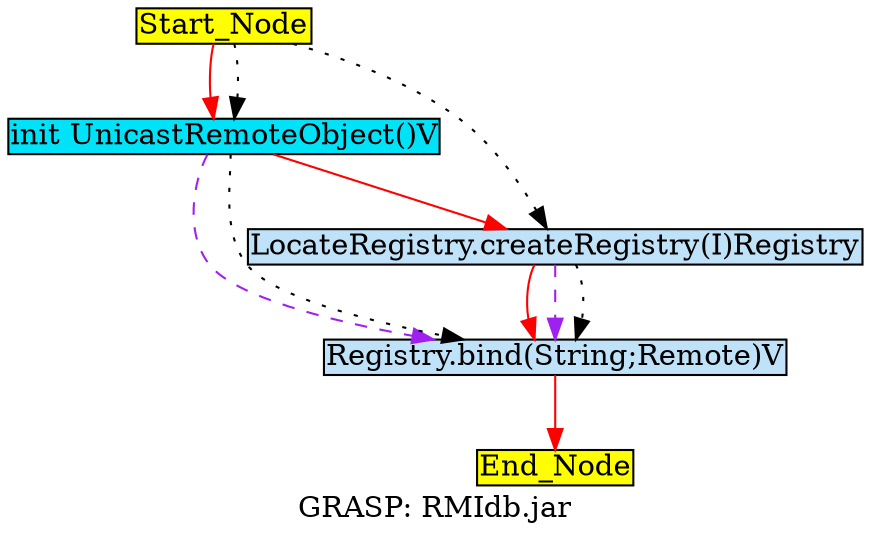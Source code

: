 digraph G {
	graph[label="GRASP: RMIdb.jar"];	node[style=filled,fillcolor ="white",shape=box,margin=0.02,width=0,height=0];
	"Start_Node"[fillcolor ="yellow",style="filled" ];
	"Registry.bind(String;Remote)V"[fillcolor ="#c0e2f8",style="filled" ];
	"init UnicastRemoteObject()V"[fillcolor ="#00e2f8",style="filled" ];
	"LocateRegistry.createRegistry(I)Registry"[fillcolor ="#c0e2f8",style="filled" ];
	"End_Node"[fillcolor ="yellow",style="filled" ];
	"Start_Node"[fillcolor ="yellow",style="filled" ];
	"Registry.bind(String;Remote)V" -> "End_Node"[color="red",style=solid];
	"init UnicastRemoteObject()V" -> "Registry.bind(String;Remote)V"[color="purple",style=dashed];
	"init UnicastRemoteObject()V" -> "Registry.bind(String;Remote)V"[color="black",style=dotted];
	"init UnicastRemoteObject()V" -> "LocateRegistry.createRegistry(I)Registry"[color="red",style=solid];
	"LocateRegistry.createRegistry(I)Registry" -> "Registry.bind(String;Remote)V"[color="red",style=solid];
	"LocateRegistry.createRegistry(I)Registry" -> "Registry.bind(String;Remote)V"[color="purple",style=dashed];
	"LocateRegistry.createRegistry(I)Registry" -> "Registry.bind(String;Remote)V"[color="black",style=dotted];
	"Start_Node" -> "init UnicastRemoteObject()V"[color="red",style=solid];
	"Start_Node" -> "init UnicastRemoteObject()V"[color="black",style=dotted];
	"Start_Node" -> "LocateRegistry.createRegistry(I)Registry"[color="black",style=dotted];
}
